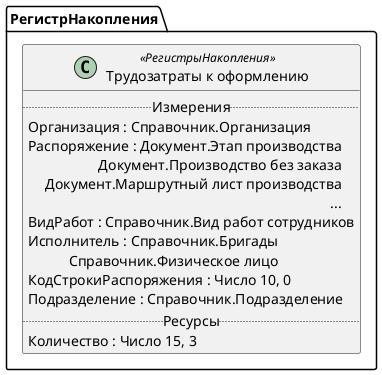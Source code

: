 ﻿@startuml ТрудозатратыКОформлению
'!include templates.wsd
'..\include templates.wsd
class РегистрНакопления.ТрудозатратыКОформлению as "Трудозатраты к оформлению" <<РегистрыНакопления>>
{
..Измерения..
Организация : Справочник.Организация
Распоряжение : Документ.Этап производства\rДокумент.Производство без заказа\rДокумент.Маршрутный лист производства\r...
ВидРабот : Справочник.Вид работ сотрудников
Исполнитель : Справочник.Бригады\rСправочник.Физическое лицо
КодСтрокиРаспоряжения : Число 10, 0
Подразделение : Справочник.Подразделение
..Ресурсы..
Количество : Число 15, 3
}
@enduml
